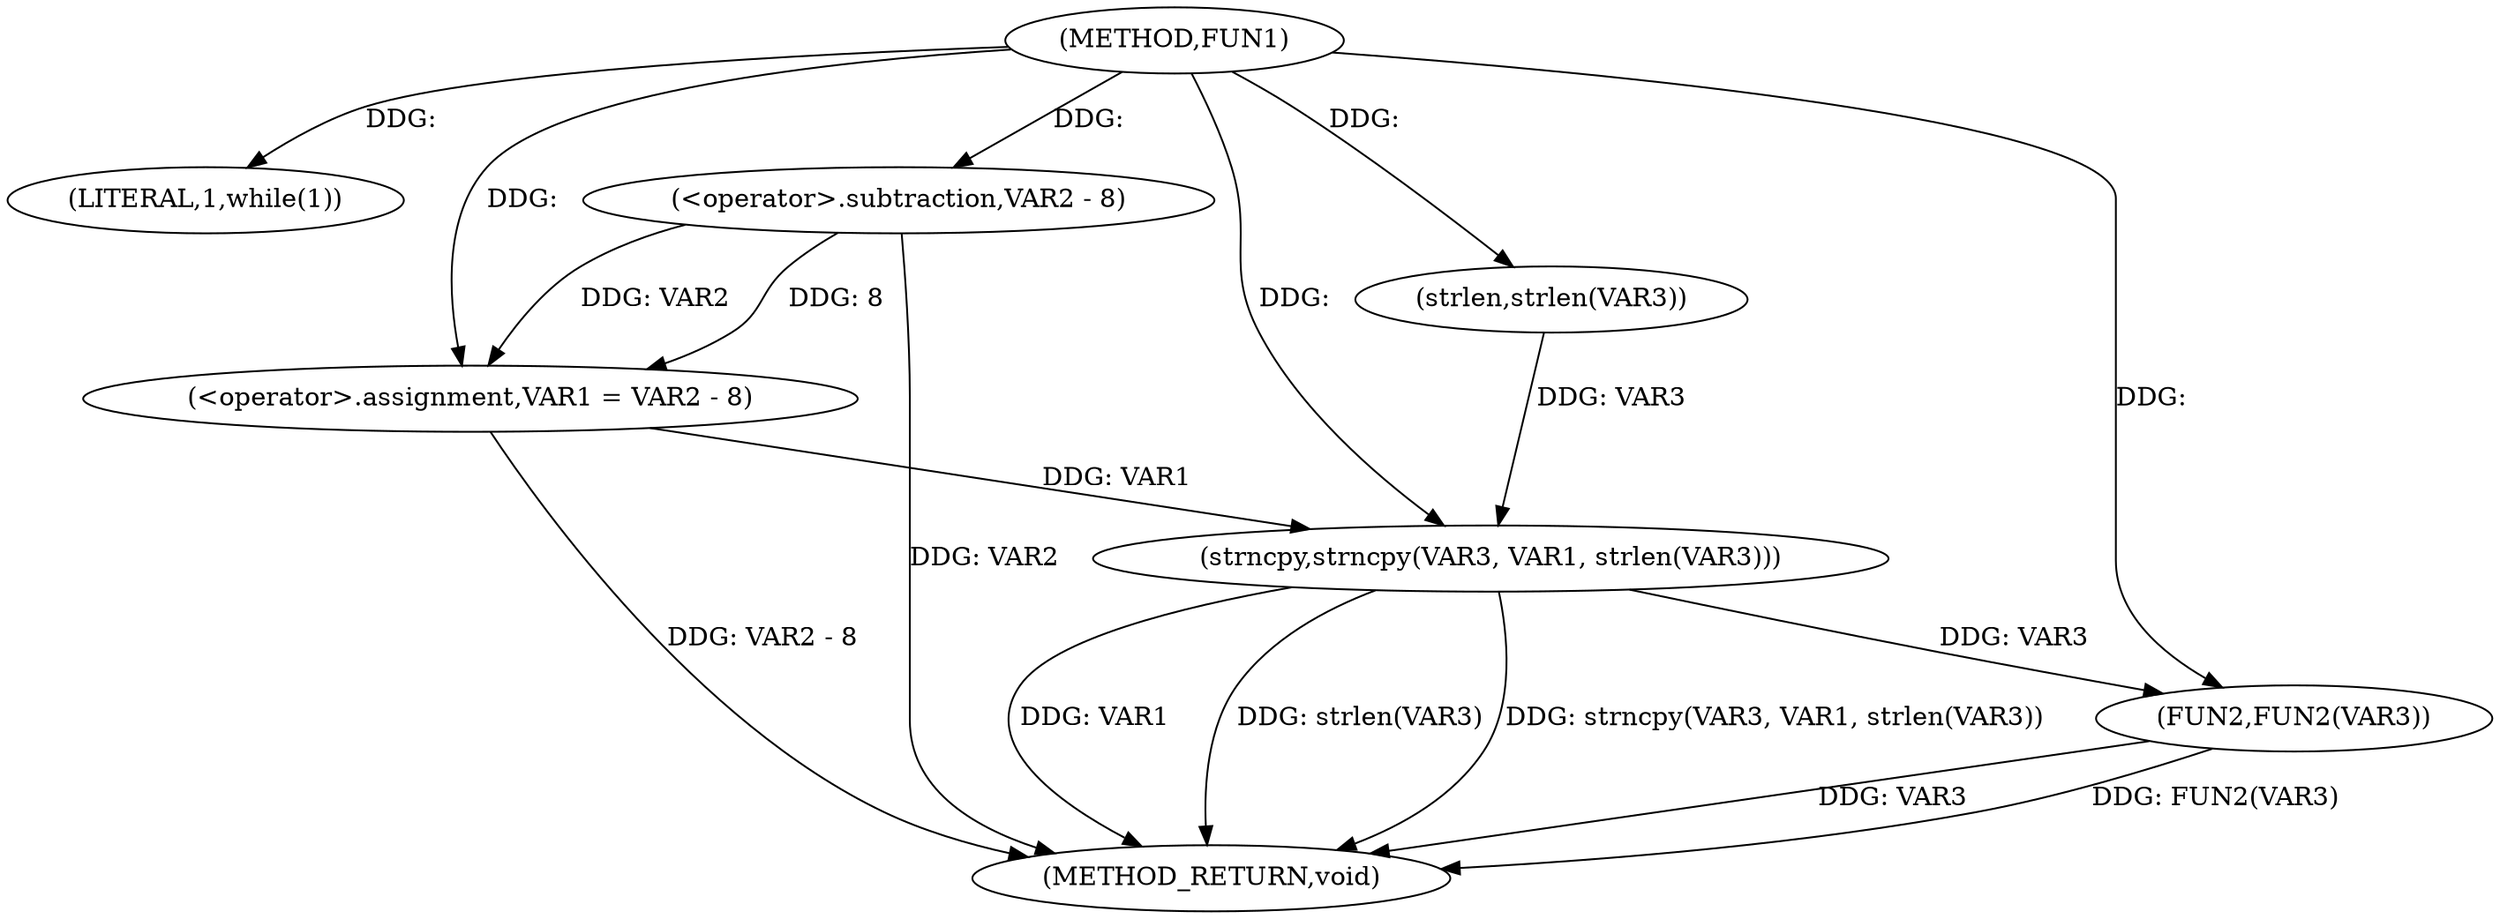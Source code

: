 digraph FUN1 {  
"1000100" [label = "(METHOD,FUN1)" ]
"1000122" [label = "(METHOD_RETURN,void)" ]
"1000105" [label = "(LITERAL,1,while(1))" ]
"1000107" [label = "(<operator>.assignment,VAR1 = VAR2 - 8)" ]
"1000109" [label = "(<operator>.subtraction,VAR2 - 8)" ]
"1000115" [label = "(strncpy,strncpy(VAR3, VAR1, strlen(VAR3)))" ]
"1000118" [label = "(strlen,strlen(VAR3))" ]
"1000120" [label = "(FUN2,FUN2(VAR3))" ]
  "1000115" -> "1000122"  [ label = "DDG: VAR1"] 
  "1000115" -> "1000122"  [ label = "DDG: strlen(VAR3)"] 
  "1000107" -> "1000122"  [ label = "DDG: VAR2 - 8"] 
  "1000115" -> "1000122"  [ label = "DDG: strncpy(VAR3, VAR1, strlen(VAR3))"] 
  "1000120" -> "1000122"  [ label = "DDG: VAR3"] 
  "1000109" -> "1000122"  [ label = "DDG: VAR2"] 
  "1000120" -> "1000122"  [ label = "DDG: FUN2(VAR3)"] 
  "1000100" -> "1000105"  [ label = "DDG: "] 
  "1000109" -> "1000107"  [ label = "DDG: VAR2"] 
  "1000109" -> "1000107"  [ label = "DDG: 8"] 
  "1000100" -> "1000107"  [ label = "DDG: "] 
  "1000100" -> "1000109"  [ label = "DDG: "] 
  "1000118" -> "1000115"  [ label = "DDG: VAR3"] 
  "1000100" -> "1000115"  [ label = "DDG: "] 
  "1000107" -> "1000115"  [ label = "DDG: VAR1"] 
  "1000100" -> "1000118"  [ label = "DDG: "] 
  "1000115" -> "1000120"  [ label = "DDG: VAR3"] 
  "1000100" -> "1000120"  [ label = "DDG: "] 
}
